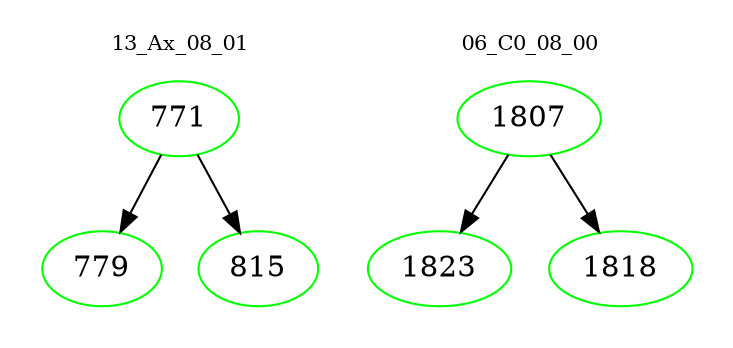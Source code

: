 digraph{
subgraph cluster_0 {
color = white
label = "13_Ax_08_01";
fontsize=10;
T0_771 [label="771", color="green"]
T0_771 -> T0_779 [color="black"]
T0_779 [label="779", color="green"]
T0_771 -> T0_815 [color="black"]
T0_815 [label="815", color="green"]
}
subgraph cluster_1 {
color = white
label = "06_C0_08_00";
fontsize=10;
T1_1807 [label="1807", color="green"]
T1_1807 -> T1_1823 [color="black"]
T1_1823 [label="1823", color="green"]
T1_1807 -> T1_1818 [color="black"]
T1_1818 [label="1818", color="green"]
}
}

